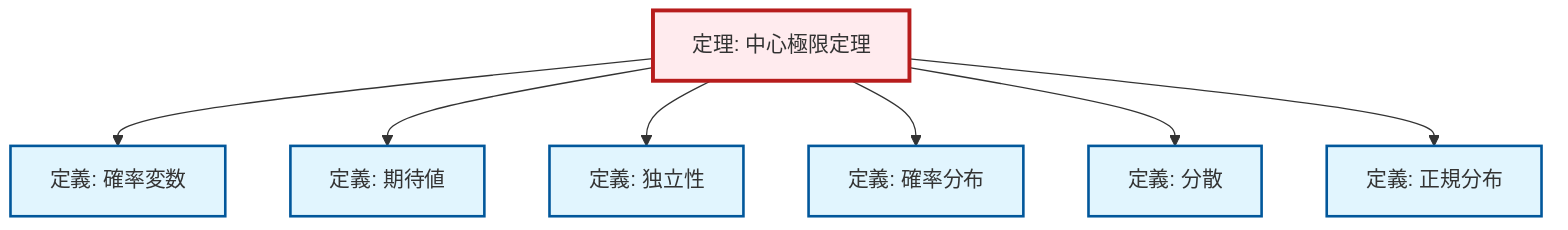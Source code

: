 graph TD
    classDef definition fill:#e1f5fe,stroke:#01579b,stroke-width:2px
    classDef theorem fill:#f3e5f5,stroke:#4a148c,stroke-width:2px
    classDef axiom fill:#fff3e0,stroke:#e65100,stroke-width:2px
    classDef example fill:#e8f5e9,stroke:#1b5e20,stroke-width:2px
    classDef current fill:#ffebee,stroke:#b71c1c,stroke-width:3px
    def-probability-distribution["定義: 確率分布"]:::definition
    thm-central-limit["定理: 中心極限定理"]:::theorem
    def-expectation["定義: 期待値"]:::definition
    def-independence["定義: 独立性"]:::definition
    def-variance["定義: 分散"]:::definition
    def-normal-distribution["定義: 正規分布"]:::definition
    def-random-variable["定義: 確率変数"]:::definition
    thm-central-limit --> def-random-variable
    thm-central-limit --> def-expectation
    thm-central-limit --> def-independence
    thm-central-limit --> def-probability-distribution
    thm-central-limit --> def-variance
    thm-central-limit --> def-normal-distribution
    class thm-central-limit current